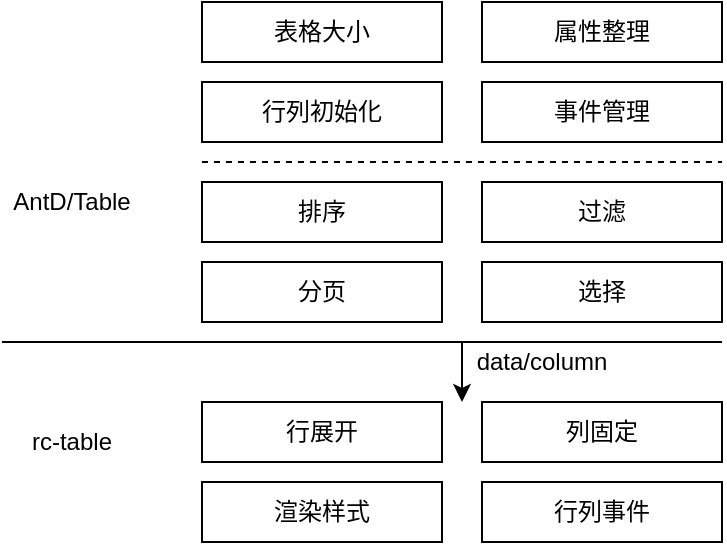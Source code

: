 <mxfile version="14.4.3" type="github">
  <diagram id="RxaWVT3wT1uw_wrWMZzK" name="Page-1">
    <mxGraphModel dx="1188" dy="595" grid="1" gridSize="10" guides="1" tooltips="1" connect="1" arrows="1" fold="1" page="1" pageScale="1" pageWidth="827" pageHeight="1169" math="0" shadow="0">
      <root>
        <mxCell id="0" />
        <mxCell id="1" parent="0" />
        <mxCell id="Ae0Jvdu-vHirf8OoVpVT-1" value="行列初始化" style="rounded=0;whiteSpace=wrap;html=1;" vertex="1" parent="1">
          <mxGeometry x="140" y="180" width="120" height="30" as="geometry" />
        </mxCell>
        <mxCell id="Ae0Jvdu-vHirf8OoVpVT-2" value="表格大小" style="rounded=0;whiteSpace=wrap;html=1;" vertex="1" parent="1">
          <mxGeometry x="140" y="140" width="120" height="30" as="geometry" />
        </mxCell>
        <mxCell id="Ae0Jvdu-vHirf8OoVpVT-3" value="事件管理" style="rounded=0;whiteSpace=wrap;html=1;" vertex="1" parent="1">
          <mxGeometry x="280" y="180" width="120" height="30" as="geometry" />
        </mxCell>
        <mxCell id="Ae0Jvdu-vHirf8OoVpVT-4" value="排序" style="rounded=0;whiteSpace=wrap;html=1;" vertex="1" parent="1">
          <mxGeometry x="140" y="230" width="120" height="30" as="geometry" />
        </mxCell>
        <mxCell id="Ae0Jvdu-vHirf8OoVpVT-5" value="过滤" style="rounded=0;whiteSpace=wrap;html=1;" vertex="1" parent="1">
          <mxGeometry x="280" y="230" width="120" height="30" as="geometry" />
        </mxCell>
        <mxCell id="Ae0Jvdu-vHirf8OoVpVT-6" value="" style="endArrow=none;dashed=1;html=1;" edge="1" parent="1">
          <mxGeometry width="50" height="50" relative="1" as="geometry">
            <mxPoint x="140" y="220" as="sourcePoint" />
            <mxPoint x="400" y="220" as="targetPoint" />
          </mxGeometry>
        </mxCell>
        <mxCell id="Ae0Jvdu-vHirf8OoVpVT-8" value="分页" style="rounded=0;whiteSpace=wrap;html=1;" vertex="1" parent="1">
          <mxGeometry x="140" y="270" width="120" height="30" as="geometry" />
        </mxCell>
        <mxCell id="Ae0Jvdu-vHirf8OoVpVT-9" value="选择" style="rounded=0;whiteSpace=wrap;html=1;" vertex="1" parent="1">
          <mxGeometry x="280" y="270" width="120" height="30" as="geometry" />
        </mxCell>
        <mxCell id="Ae0Jvdu-vHirf8OoVpVT-12" value="属性整理" style="rounded=0;whiteSpace=wrap;html=1;" vertex="1" parent="1">
          <mxGeometry x="280" y="140" width="120" height="30" as="geometry" />
        </mxCell>
        <mxCell id="Ae0Jvdu-vHirf8OoVpVT-16" value="" style="endArrow=none;html=1;" edge="1" parent="1">
          <mxGeometry width="50" height="50" relative="1" as="geometry">
            <mxPoint x="40" y="310" as="sourcePoint" />
            <mxPoint x="400" y="310" as="targetPoint" />
          </mxGeometry>
        </mxCell>
        <mxCell id="Ae0Jvdu-vHirf8OoVpVT-17" value="AntD/Table" style="text;html=1;strokeColor=none;fillColor=none;align=center;verticalAlign=middle;whiteSpace=wrap;rounded=0;" vertex="1" parent="1">
          <mxGeometry x="40" y="230" width="70" height="20" as="geometry" />
        </mxCell>
        <mxCell id="Ae0Jvdu-vHirf8OoVpVT-18" value="rc-table" style="text;html=1;strokeColor=none;fillColor=none;align=center;verticalAlign=middle;whiteSpace=wrap;rounded=0;" vertex="1" parent="1">
          <mxGeometry x="40" y="350" width="70" height="20" as="geometry" />
        </mxCell>
        <mxCell id="Ae0Jvdu-vHirf8OoVpVT-19" value="行展开" style="rounded=0;whiteSpace=wrap;html=1;" vertex="1" parent="1">
          <mxGeometry x="140" y="340" width="120" height="30" as="geometry" />
        </mxCell>
        <mxCell id="Ae0Jvdu-vHirf8OoVpVT-20" value="列固定" style="rounded=0;whiteSpace=wrap;html=1;" vertex="1" parent="1">
          <mxGeometry x="280" y="340" width="120" height="30" as="geometry" />
        </mxCell>
        <mxCell id="Ae0Jvdu-vHirf8OoVpVT-21" value="渲染样式" style="rounded=0;whiteSpace=wrap;html=1;" vertex="1" parent="1">
          <mxGeometry x="140" y="380" width="120" height="30" as="geometry" />
        </mxCell>
        <mxCell id="Ae0Jvdu-vHirf8OoVpVT-22" value="行列事件" style="rounded=0;whiteSpace=wrap;html=1;" vertex="1" parent="1">
          <mxGeometry x="280" y="380" width="120" height="30" as="geometry" />
        </mxCell>
        <mxCell id="Ae0Jvdu-vHirf8OoVpVT-25" value="data/column" style="text;html=1;strokeColor=none;fillColor=none;align=center;verticalAlign=middle;whiteSpace=wrap;rounded=0;" vertex="1" parent="1">
          <mxGeometry x="290" y="310" width="40" height="20" as="geometry" />
        </mxCell>
        <mxCell id="Ae0Jvdu-vHirf8OoVpVT-27" value="" style="endArrow=classic;html=1;" edge="1" parent="1">
          <mxGeometry width="50" height="50" relative="1" as="geometry">
            <mxPoint x="270" y="310" as="sourcePoint" />
            <mxPoint x="270" y="340" as="targetPoint" />
          </mxGeometry>
        </mxCell>
      </root>
    </mxGraphModel>
  </diagram>
</mxfile>
